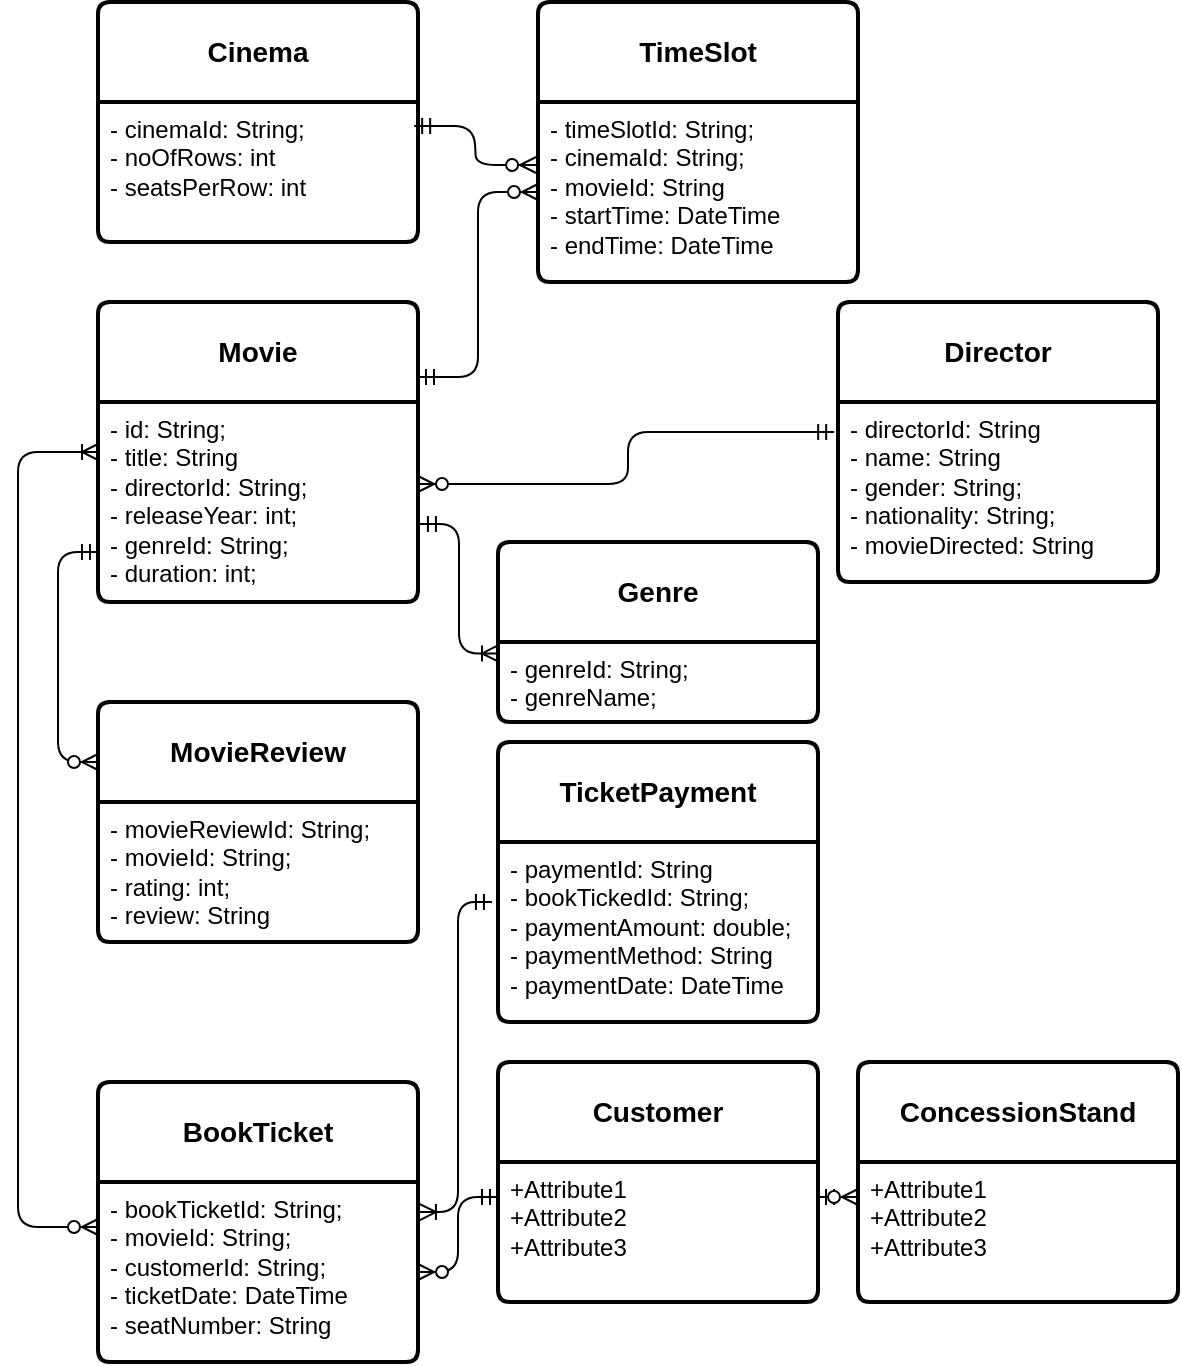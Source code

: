 <mxfile version="24.0.4" type="device">
  <diagram id="R2lEEEUBdFMjLlhIrx00" name="Page-1">
    <mxGraphModel dx="1434" dy="836" grid="1" gridSize="10" guides="1" tooltips="1" connect="1" arrows="1" fold="1" page="1" pageScale="1" pageWidth="850" pageHeight="1100" math="0" shadow="0" extFonts="Permanent Marker^https://fonts.googleapis.com/css?family=Permanent+Marker">
      <root>
        <mxCell id="0" />
        <mxCell id="1" parent="0" />
        <mxCell id="T-bSdh1f96bfath7PtDP-1" value="&lt;b&gt;Director&lt;/b&gt;" style="swimlane;childLayout=stackLayout;horizontal=1;startSize=50;horizontalStack=0;rounded=1;fontSize=14;fontStyle=0;strokeWidth=2;resizeParent=0;resizeLast=1;shadow=0;dashed=0;align=center;arcSize=4;whiteSpace=wrap;html=1;" parent="1" vertex="1">
          <mxGeometry x="520" y="170" width="160" height="140" as="geometry" />
        </mxCell>
        <mxCell id="T-bSdh1f96bfath7PtDP-2" value="- directorId: String&lt;div&gt;- name: String&lt;/div&gt;&lt;div&gt;- gender: String;&lt;/div&gt;&lt;div&gt;- nationality: String;&lt;/div&gt;&lt;div&gt;- movieDirected: String&lt;/div&gt;" style="align=left;strokeColor=none;fillColor=none;spacingLeft=4;fontSize=12;verticalAlign=top;resizable=0;rotatable=0;part=1;html=1;" parent="T-bSdh1f96bfath7PtDP-1" vertex="1">
          <mxGeometry y="50" width="160" height="90" as="geometry" />
        </mxCell>
        <mxCell id="T-bSdh1f96bfath7PtDP-3" value="&lt;b&gt;Movie&lt;/b&gt;" style="swimlane;childLayout=stackLayout;horizontal=1;startSize=50;horizontalStack=0;rounded=1;fontSize=14;fontStyle=0;strokeWidth=2;resizeParent=0;resizeLast=1;shadow=0;dashed=0;align=center;arcSize=4;whiteSpace=wrap;html=1;" parent="1" vertex="1">
          <mxGeometry x="150" y="170" width="160" height="150" as="geometry" />
        </mxCell>
        <mxCell id="T-bSdh1f96bfath7PtDP-4" value="- id: String;&lt;br&gt;- title: String&lt;br&gt;- directorId: String;&lt;br&gt;- releaseYear: int;&lt;br&gt;- genreId: String;&lt;div&gt;- duration: int;&lt;/div&gt;" style="align=left;strokeColor=none;fillColor=none;spacingLeft=4;fontSize=12;verticalAlign=top;resizable=0;rotatable=0;part=1;html=1;" parent="T-bSdh1f96bfath7PtDP-3" vertex="1">
          <mxGeometry y="50" width="160" height="100" as="geometry" />
        </mxCell>
        <mxCell id="T-bSdh1f96bfath7PtDP-5" value="&lt;b&gt;BookTicket&lt;/b&gt;" style="swimlane;childLayout=stackLayout;horizontal=1;startSize=50;horizontalStack=0;rounded=1;fontSize=14;fontStyle=0;strokeWidth=2;resizeParent=0;resizeLast=1;shadow=0;dashed=0;align=center;arcSize=4;whiteSpace=wrap;html=1;" parent="1" vertex="1">
          <mxGeometry x="150" y="560" width="160" height="140" as="geometry" />
        </mxCell>
        <mxCell id="T-bSdh1f96bfath7PtDP-6" value="- bookTicketId: String;&lt;br&gt;- movieId: String;&lt;br&gt;- customerId: String;&lt;div&gt;- ticketDate: DateTime&lt;/div&gt;&lt;div&gt;- seatNumber: String&lt;/div&gt;" style="align=left;strokeColor=none;fillColor=none;spacingLeft=4;fontSize=12;verticalAlign=top;resizable=0;rotatable=0;part=1;html=1;" parent="T-bSdh1f96bfath7PtDP-5" vertex="1">
          <mxGeometry y="50" width="160" height="90" as="geometry" />
        </mxCell>
        <mxCell id="T-bSdh1f96bfath7PtDP-7" value="&lt;b&gt;ConcessionStand&lt;/b&gt;" style="swimlane;childLayout=stackLayout;horizontal=1;startSize=50;horizontalStack=0;rounded=1;fontSize=14;fontStyle=0;strokeWidth=2;resizeParent=0;resizeLast=1;shadow=0;dashed=0;align=center;arcSize=4;whiteSpace=wrap;html=1;" parent="1" vertex="1">
          <mxGeometry x="530" y="550" width="160" height="120" as="geometry" />
        </mxCell>
        <mxCell id="T-bSdh1f96bfath7PtDP-8" value="+Attribute1&#xa;+Attribute2&#xa;+Attribute3" style="align=left;strokeColor=none;fillColor=none;spacingLeft=4;fontSize=12;verticalAlign=top;resizable=0;rotatable=0;part=1;html=1;" parent="T-bSdh1f96bfath7PtDP-7" vertex="1">
          <mxGeometry y="50" width="160" height="70" as="geometry" />
        </mxCell>
        <mxCell id="T-bSdh1f96bfath7PtDP-9" value="&lt;b&gt;Genre&lt;/b&gt;" style="swimlane;childLayout=stackLayout;horizontal=1;startSize=50;horizontalStack=0;rounded=1;fontSize=14;fontStyle=0;strokeWidth=2;resizeParent=0;resizeLast=1;shadow=0;dashed=0;align=center;arcSize=4;whiteSpace=wrap;html=1;" parent="1" vertex="1">
          <mxGeometry x="350" y="290" width="160" height="90" as="geometry" />
        </mxCell>
        <mxCell id="T-bSdh1f96bfath7PtDP-10" value="- genreId: String;&lt;div&gt;- genreName;&lt;/div&gt;" style="align=left;strokeColor=none;fillColor=none;spacingLeft=4;fontSize=12;verticalAlign=top;resizable=0;rotatable=0;part=1;html=1;" parent="T-bSdh1f96bfath7PtDP-9" vertex="1">
          <mxGeometry y="50" width="160" height="40" as="geometry" />
        </mxCell>
        <mxCell id="T-bSdh1f96bfath7PtDP-11" value="&lt;b&gt;MovieReview&lt;/b&gt;" style="swimlane;childLayout=stackLayout;horizontal=1;startSize=50;horizontalStack=0;rounded=1;fontSize=14;fontStyle=0;strokeWidth=2;resizeParent=0;resizeLast=1;shadow=0;dashed=0;align=center;arcSize=4;whiteSpace=wrap;html=1;" parent="1" vertex="1">
          <mxGeometry x="150" y="370" width="160" height="120" as="geometry" />
        </mxCell>
        <mxCell id="T-bSdh1f96bfath7PtDP-12" value="- movieReviewId: String;&lt;div&gt;- movieId: String;&lt;/div&gt;&lt;div&gt;- rating: int;&lt;/div&gt;&lt;div&gt;- review: String&lt;/div&gt;" style="align=left;strokeColor=none;fillColor=none;spacingLeft=4;fontSize=12;verticalAlign=top;resizable=0;rotatable=0;part=1;html=1;" parent="T-bSdh1f96bfath7PtDP-11" vertex="1">
          <mxGeometry y="50" width="160" height="70" as="geometry" />
        </mxCell>
        <mxCell id="P9Rsbdf16LdN7AO_4xWm-1" value="&lt;b&gt;Customer&lt;/b&gt;" style="swimlane;childLayout=stackLayout;horizontal=1;startSize=50;horizontalStack=0;rounded=1;fontSize=14;fontStyle=0;strokeWidth=2;resizeParent=0;resizeLast=1;shadow=0;dashed=0;align=center;arcSize=4;whiteSpace=wrap;html=1;" parent="1" vertex="1">
          <mxGeometry x="350" y="550" width="160" height="120" as="geometry" />
        </mxCell>
        <mxCell id="P9Rsbdf16LdN7AO_4xWm-2" value="+Attribute1&#xa;+Attribute2&#xa;+Attribute3" style="align=left;strokeColor=none;fillColor=none;spacingLeft=4;fontSize=12;verticalAlign=top;resizable=0;rotatable=0;part=1;html=1;" parent="P9Rsbdf16LdN7AO_4xWm-1" vertex="1">
          <mxGeometry y="50" width="160" height="70" as="geometry" />
        </mxCell>
        <mxCell id="P9Rsbdf16LdN7AO_4xWm-4" value="" style="edgeStyle=orthogonalEdgeStyle;fontSize=12;html=1;endArrow=ERzeroToMany;startArrow=ERmandOne;rounded=1;entryX=0;entryY=0.25;entryDx=0;entryDy=0;exitX=0;exitY=0.75;exitDx=0;exitDy=0;" parent="1" source="T-bSdh1f96bfath7PtDP-4" target="T-bSdh1f96bfath7PtDP-11" edge="1">
          <mxGeometry width="100" height="100" relative="1" as="geometry">
            <mxPoint x="50" y="300" as="sourcePoint" />
            <mxPoint x="580" y="520" as="targetPoint" />
            <Array as="points">
              <mxPoint x="130" y="295" />
              <mxPoint x="130" y="400" />
            </Array>
          </mxGeometry>
        </mxCell>
        <mxCell id="P9Rsbdf16LdN7AO_4xWm-5" value="" style="edgeStyle=orthogonalEdgeStyle;fontSize=12;html=1;endArrow=ERzeroToMany;startArrow=ERmandOne;rounded=1;exitX=1;exitY=0.25;exitDx=0;exitDy=0;curved=0;entryX=0;entryY=0.25;entryDx=0;entryDy=0;" parent="1" source="P9Rsbdf16LdN7AO_4xWm-2" target="T-bSdh1f96bfath7PtDP-8" edge="1">
          <mxGeometry width="100" height="100" relative="1" as="geometry">
            <mxPoint x="570" y="630" as="sourcePoint" />
            <mxPoint x="590" y="640" as="targetPoint" />
          </mxGeometry>
        </mxCell>
        <mxCell id="P9Rsbdf16LdN7AO_4xWm-6" value="" style="edgeStyle=orthogonalEdgeStyle;fontSize=12;html=1;endArrow=ERzeroToMany;startArrow=ERmandOne;rounded=1;entryX=1;entryY=0.5;entryDx=0;entryDy=0;exitX=0;exitY=0.25;exitDx=0;exitDy=0;" parent="1" source="P9Rsbdf16LdN7AO_4xWm-2" target="T-bSdh1f96bfath7PtDP-6" edge="1">
          <mxGeometry width="100" height="100" relative="1" as="geometry">
            <mxPoint x="370" y="530" as="sourcePoint" />
            <mxPoint x="370" y="760" as="targetPoint" />
          </mxGeometry>
        </mxCell>
        <mxCell id="P9Rsbdf16LdN7AO_4xWm-12" value="" style="edgeStyle=orthogonalEdgeStyle;fontSize=12;html=1;endArrow=ERoneToMany;startArrow=ERzeroToMany;rounded=1;entryX=0;entryY=0.25;entryDx=0;entryDy=0;exitX=0;exitY=0.25;exitDx=0;exitDy=0;" parent="1" source="T-bSdh1f96bfath7PtDP-6" target="T-bSdh1f96bfath7PtDP-4" edge="1">
          <mxGeometry width="100" height="100" relative="1" as="geometry">
            <mxPoint x="70" y="630" as="sourcePoint" />
            <mxPoint x="170" y="530" as="targetPoint" />
            <Array as="points">
              <mxPoint x="110" y="633" />
              <mxPoint x="110" y="245" />
            </Array>
          </mxGeometry>
        </mxCell>
        <mxCell id="P9Rsbdf16LdN7AO_4xWm-13" value="" style="edgeStyle=orthogonalEdgeStyle;fontSize=12;html=1;endArrow=ERzeroToMany;startArrow=ERmandOne;rounded=1;exitX=-0.012;exitY=0.167;exitDx=0;exitDy=0;exitPerimeter=0;entryX=1;entryY=0.41;entryDx=0;entryDy=0;entryPerimeter=0;" parent="1" source="T-bSdh1f96bfath7PtDP-2" target="T-bSdh1f96bfath7PtDP-4" edge="1">
          <mxGeometry width="100" height="100" relative="1" as="geometry">
            <mxPoint x="350" y="480" as="sourcePoint" />
            <mxPoint x="340" y="250" as="targetPoint" />
          </mxGeometry>
        </mxCell>
        <mxCell id="P9Rsbdf16LdN7AO_4xWm-14" value="&lt;b&gt;Cinema&lt;/b&gt;" style="swimlane;childLayout=stackLayout;horizontal=1;startSize=50;horizontalStack=0;rounded=1;fontSize=14;fontStyle=0;strokeWidth=2;resizeParent=0;resizeLast=1;shadow=0;dashed=0;align=center;arcSize=4;whiteSpace=wrap;html=1;" parent="1" vertex="1">
          <mxGeometry x="150" y="20" width="160" height="120" as="geometry" />
        </mxCell>
        <mxCell id="P9Rsbdf16LdN7AO_4xWm-15" value="- cinemaId: String;&lt;div&gt;- noOfRows: int&lt;/div&gt;&lt;div&gt;- seatsPerRow: int&lt;/div&gt;" style="align=left;strokeColor=none;fillColor=none;spacingLeft=4;fontSize=12;verticalAlign=top;resizable=0;rotatable=0;part=1;html=1;" parent="P9Rsbdf16LdN7AO_4xWm-14" vertex="1">
          <mxGeometry y="50" width="160" height="70" as="geometry" />
        </mxCell>
        <mxCell id="P9Rsbdf16LdN7AO_4xWm-16" value="&lt;b&gt;TimeSlot&lt;/b&gt;" style="swimlane;childLayout=stackLayout;horizontal=1;startSize=50;horizontalStack=0;rounded=1;fontSize=14;fontStyle=0;strokeWidth=2;resizeParent=0;resizeLast=1;shadow=0;dashed=0;align=center;arcSize=4;whiteSpace=wrap;html=1;" parent="1" vertex="1">
          <mxGeometry x="370" y="20" width="160" height="140" as="geometry" />
        </mxCell>
        <mxCell id="P9Rsbdf16LdN7AO_4xWm-17" value="- timeSlotId: String;&lt;div&gt;- cinemaId: String;&lt;br&gt;&lt;div&gt;- movieId: String&lt;/div&gt;&lt;div&gt;- startTime: DateTime&lt;/div&gt;&lt;div&gt;- endTime: DateTime&lt;/div&gt;&lt;/div&gt;" style="align=left;strokeColor=none;fillColor=none;spacingLeft=4;fontSize=12;verticalAlign=top;resizable=0;rotatable=0;part=1;html=1;" parent="P9Rsbdf16LdN7AO_4xWm-16" vertex="1">
          <mxGeometry y="50" width="160" height="90" as="geometry" />
        </mxCell>
        <mxCell id="P9Rsbdf16LdN7AO_4xWm-18" value="" style="edgeStyle=entityRelationEdgeStyle;fontSize=12;html=1;endArrow=ERzeroToMany;startArrow=ERmandOne;rounded=1;exitX=0.988;exitY=0.171;exitDx=0;exitDy=0;entryX=-0.006;entryY=0.35;entryDx=0;entryDy=0;curved=0;entryPerimeter=0;exitPerimeter=0;" parent="1" source="P9Rsbdf16LdN7AO_4xWm-15" target="P9Rsbdf16LdN7AO_4xWm-17" edge="1">
          <mxGeometry width="100" height="100" relative="1" as="geometry">
            <mxPoint x="360" y="270" as="sourcePoint" />
            <mxPoint x="460" y="170" as="targetPoint" />
          </mxGeometry>
        </mxCell>
        <mxCell id="P9Rsbdf16LdN7AO_4xWm-19" value="" style="edgeStyle=entityRelationEdgeStyle;fontSize=12;html=1;endArrow=ERzeroToMany;startArrow=ERmandOne;rounded=1;exitX=1;exitY=0.25;exitDx=0;exitDy=0;entryX=0;entryY=0.5;entryDx=0;entryDy=0;curved=0;" parent="1" source="T-bSdh1f96bfath7PtDP-3" target="P9Rsbdf16LdN7AO_4xWm-17" edge="1">
          <mxGeometry width="100" height="100" relative="1" as="geometry">
            <mxPoint x="380" y="290" as="sourcePoint" />
            <mxPoint x="480" y="190" as="targetPoint" />
          </mxGeometry>
        </mxCell>
        <mxCell id="P9Rsbdf16LdN7AO_4xWm-20" value="&lt;b&gt;TicketPayment&lt;/b&gt;" style="swimlane;childLayout=stackLayout;horizontal=1;startSize=50;horizontalStack=0;rounded=1;fontSize=14;fontStyle=0;strokeWidth=2;resizeParent=0;resizeLast=1;shadow=0;dashed=0;align=center;arcSize=4;whiteSpace=wrap;html=1;" parent="1" vertex="1">
          <mxGeometry x="350" y="390" width="160" height="140" as="geometry" />
        </mxCell>
        <mxCell id="P9Rsbdf16LdN7AO_4xWm-21" value="- paymentId: String&lt;div&gt;- bookTickedId: String;&lt;/div&gt;&lt;div&gt;- paymentAmount: double;&lt;/div&gt;&lt;div&gt;- paymentMethod: String&lt;/div&gt;&lt;div&gt;- paymentDate: DateTime&lt;/div&gt;" style="align=left;strokeColor=none;fillColor=none;spacingLeft=4;fontSize=12;verticalAlign=top;resizable=0;rotatable=0;part=1;html=1;" parent="P9Rsbdf16LdN7AO_4xWm-20" vertex="1">
          <mxGeometry y="50" width="160" height="90" as="geometry" />
        </mxCell>
        <mxCell id="P9Rsbdf16LdN7AO_4xWm-22" value="" style="edgeStyle=orthogonalEdgeStyle;fontSize=12;html=1;endArrow=ERoneToMany;startArrow=ERmandOne;rounded=1;exitX=-0.019;exitY=0.333;exitDx=0;exitDy=0;exitPerimeter=0;entryX=1.006;entryY=0.167;entryDx=0;entryDy=0;entryPerimeter=0;" parent="1" source="P9Rsbdf16LdN7AO_4xWm-21" target="T-bSdh1f96bfath7PtDP-6" edge="1">
          <mxGeometry width="100" height="100" relative="1" as="geometry">
            <mxPoint x="490" y="640" as="sourcePoint" />
            <mxPoint x="300" y="520" as="targetPoint" />
          </mxGeometry>
        </mxCell>
        <mxCell id="TfndqDwoyptLY8bdrfH1-1" value="" style="edgeStyle=elbowEdgeStyle;fontSize=12;html=1;endArrow=ERoneToMany;startArrow=ERmandOne;rounded=1;exitX=1.006;exitY=0.61;exitDx=0;exitDy=0;exitPerimeter=0;entryX=0;entryY=0.143;entryDx=0;entryDy=0;entryPerimeter=0;curved=0;" edge="1" parent="1" source="T-bSdh1f96bfath7PtDP-4" target="T-bSdh1f96bfath7PtDP-10">
          <mxGeometry width="100" height="100" relative="1" as="geometry">
            <mxPoint x="410" y="260" as="sourcePoint" />
            <mxPoint x="510" y="160" as="targetPoint" />
          </mxGeometry>
        </mxCell>
      </root>
    </mxGraphModel>
  </diagram>
</mxfile>
